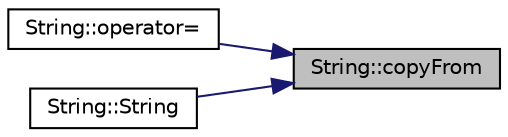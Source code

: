 digraph "String::copyFrom"
{
 // LATEX_PDF_SIZE
  edge [fontname="Helvetica",fontsize="10",labelfontname="Helvetica",labelfontsize="10"];
  node [fontname="Helvetica",fontsize="10",shape=record];
  rankdir="RL";
  Node1 [label="String::copyFrom",height=0.2,width=0.4,color="black", fillcolor="grey75", style="filled", fontcolor="black",tooltip=" "];
  Node1 -> Node2 [dir="back",color="midnightblue",fontsize="10",style="solid",fontname="Helvetica"];
  Node2 [label="String::operator=",height=0.2,width=0.4,color="black", fillcolor="white", style="filled",URL="$class_string.html#a734f34a0b7a42bcad30c368d6e8c5469",tooltip=" "];
  Node1 -> Node3 [dir="back",color="midnightblue",fontsize="10",style="solid",fontname="Helvetica"];
  Node3 [label="String::String",height=0.2,width=0.4,color="black", fillcolor="white", style="filled",URL="$class_string.html#afc158dffcdf56e601bd640cbacdfcd3c",tooltip=" "];
}
